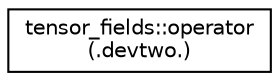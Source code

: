 digraph "Graphical Class Hierarchy"
{
 // LATEX_PDF_SIZE
  edge [fontname="Helvetica",fontsize="10",labelfontname="Helvetica",labelfontsize="10"];
  node [fontname="Helvetica",fontsize="10",shape=record];
  rankdir="LR";
  Node0 [label="tensor_fields::operator\l(.devtwo.)",height=0.2,width=0.4,color="black", fillcolor="white", style="filled",URL="$interfacetensor__fields_1_1operator_07_8devtwo_8_08.html",tooltip=" "];
}
